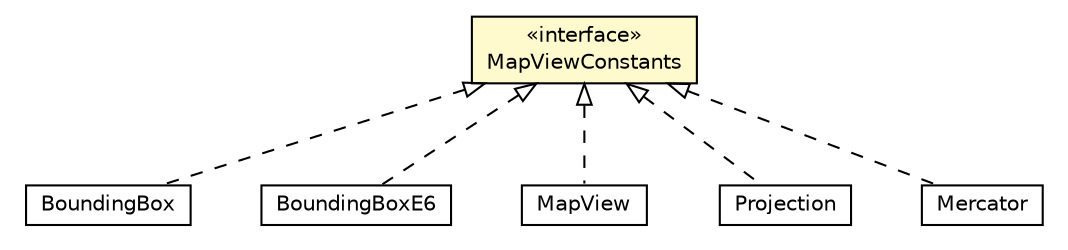 #!/usr/local/bin/dot
#
# Class diagram 
# Generated by UMLGraph version R5_6-24-gf6e263 (http://www.umlgraph.org/)
#

digraph G {
	edge [fontname="Helvetica",fontsize=10,labelfontname="Helvetica",labelfontsize=10];
	node [fontname="Helvetica",fontsize=10,shape=plaintext];
	nodesep=0.25;
	ranksep=0.5;
	// org.osmdroid.util.BoundingBox
	c19941 [label=<<table title="org.osmdroid.util.BoundingBox" border="0" cellborder="1" cellspacing="0" cellpadding="2" port="p" href="../../../util/BoundingBox.html">
		<tr><td><table border="0" cellspacing="0" cellpadding="1">
<tr><td align="center" balign="center"> BoundingBox </td></tr>
		</table></td></tr>
		</table>>, URL="../../../util/BoundingBox.html", fontname="Helvetica", fontcolor="black", fontsize=10.0];
	// org.osmdroid.util.BoundingBoxE6
	c19942 [label=<<table title="org.osmdroid.util.BoundingBoxE6" border="0" cellborder="1" cellspacing="0" cellpadding="2" port="p" href="../../../util/BoundingBoxE6.html">
		<tr><td><table border="0" cellspacing="0" cellpadding="1">
<tr><td align="center" balign="center"> BoundingBoxE6 </td></tr>
		</table></td></tr>
		</table>>, URL="../../../util/BoundingBoxE6.html", fontname="Helvetica", fontcolor="black", fontsize=10.0];
	// org.osmdroid.views.MapView
	c19958 [label=<<table title="org.osmdroid.views.MapView" border="0" cellborder="1" cellspacing="0" cellpadding="2" port="p" href="../../MapView.html">
		<tr><td><table border="0" cellspacing="0" cellpadding="1">
<tr><td align="center" balign="center"> MapView </td></tr>
		</table></td></tr>
		</table>>, URL="../../MapView.html", fontname="Helvetica", fontcolor="black", fontsize=10.0];
	// org.osmdroid.views.Projection
	c20011 [label=<<table title="org.osmdroid.views.Projection" border="0" cellborder="1" cellspacing="0" cellpadding="2" port="p" href="../../Projection.html">
		<tr><td><table border="0" cellspacing="0" cellpadding="1">
<tr><td align="center" balign="center"> Projection </td></tr>
		</table></td></tr>
		</table>>, URL="../../Projection.html", fontname="Helvetica", fontcolor="black", fontsize=10.0];
	// org.osmdroid.views.util.constants.MapViewConstants
	c20012 [label=<<table title="org.osmdroid.views.util.constants.MapViewConstants" border="0" cellborder="1" cellspacing="0" cellpadding="2" port="p" bgcolor="lemonChiffon" href="./MapViewConstants.html">
		<tr><td><table border="0" cellspacing="0" cellpadding="1">
<tr><td align="center" balign="center"> &#171;interface&#187; </td></tr>
<tr><td align="center" balign="center"> MapViewConstants </td></tr>
		</table></td></tr>
		</table>>, URL="./MapViewConstants.html", fontname="Helvetica", fontcolor="black", fontsize=10.0];
	// org.osmdroid.views.util.Mercator
	c20015 [label=<<table title="org.osmdroid.views.util.Mercator" border="0" cellborder="1" cellspacing="0" cellpadding="2" port="p" href="../Mercator.html">
		<tr><td><table border="0" cellspacing="0" cellpadding="1">
<tr><td align="center" balign="center"> Mercator </td></tr>
		</table></td></tr>
		</table>>, URL="../Mercator.html", fontname="Helvetica", fontcolor="black", fontsize=10.0];
	//org.osmdroid.util.BoundingBox implements org.osmdroid.views.util.constants.MapViewConstants
	c20012:p -> c19941:p [dir=back,arrowtail=empty,style=dashed];
	//org.osmdroid.util.BoundingBoxE6 implements org.osmdroid.views.util.constants.MapViewConstants
	c20012:p -> c19942:p [dir=back,arrowtail=empty,style=dashed];
	//org.osmdroid.views.MapView implements org.osmdroid.views.util.constants.MapViewConstants
	c20012:p -> c19958:p [dir=back,arrowtail=empty,style=dashed];
	//org.osmdroid.views.Projection implements org.osmdroid.views.util.constants.MapViewConstants
	c20012:p -> c20011:p [dir=back,arrowtail=empty,style=dashed];
	//org.osmdroid.views.util.Mercator implements org.osmdroid.views.util.constants.MapViewConstants
	c20012:p -> c20015:p [dir=back,arrowtail=empty,style=dashed];
}

